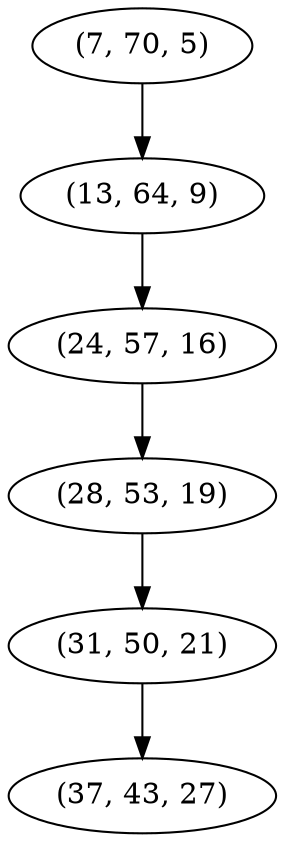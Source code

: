 digraph tree {
    "(7, 70, 5)";
    "(13, 64, 9)";
    "(24, 57, 16)";
    "(28, 53, 19)";
    "(31, 50, 21)";
    "(37, 43, 27)";
    "(7, 70, 5)" -> "(13, 64, 9)";
    "(13, 64, 9)" -> "(24, 57, 16)";
    "(24, 57, 16)" -> "(28, 53, 19)";
    "(28, 53, 19)" -> "(31, 50, 21)";
    "(31, 50, 21)" -> "(37, 43, 27)";
}
